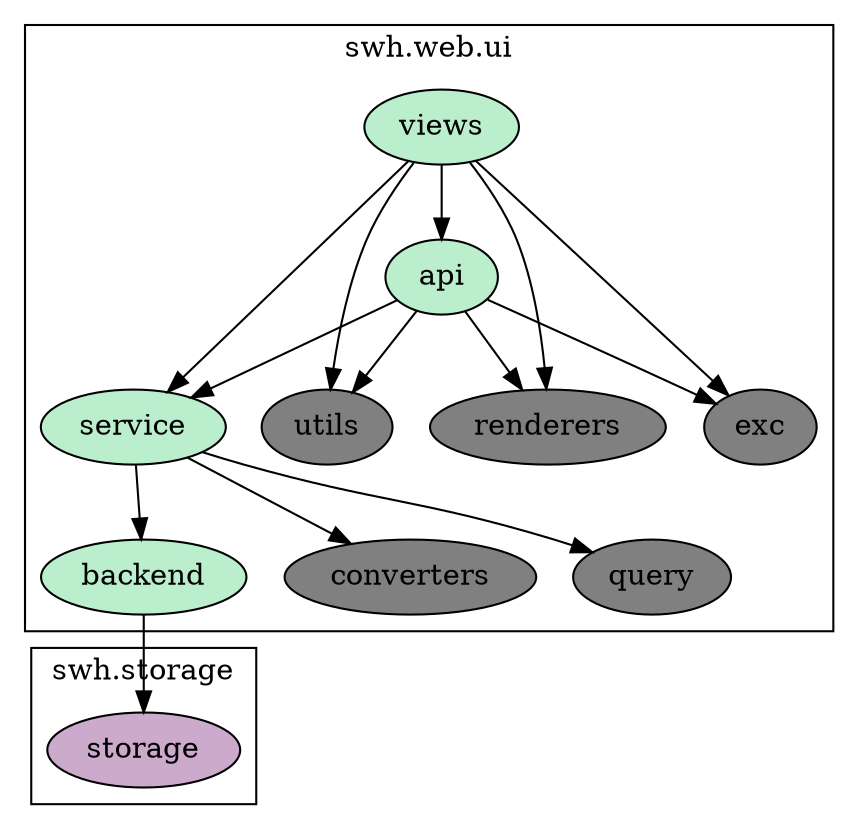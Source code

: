 digraph {
        # main modules
        "backend"[style=filled,fillcolor="#BBEECC"];
        "service"[style=filled,fillcolor="#BBEECC"];
        "api"[style=filled,fillcolor="#BBEECC"];
        "views"[style=filled,fillcolor="#BBEECC"];

        # utilities
        "utils"[style=filled,fillcolor="#808080"];
        "converters"[style=filled,fillcolor="#808080"];
        "renderers"[style=filled,fillcolor="#808080"];
        "query"[style=filled,fillcolor="#808080"];
        "exc"[style=filled,fillcolor="#808080"];

        "storage"[style=filled,fillcolor="#CCAACC"];

        subgraph cluster_swh_web_ui {
                label = "swh.web.ui";

                "views" -> "renderers";
                "views" -> "exc";
                "views" -> "api";
                "views" -> "service";
                "views" -> "utils";
                "api" -> "renderers";
                "api" -> "exc";
                "api" -> "service";
                "api" -> "utils";
                "service" -> "query";
                "service" -> "converters";
                "service" -> "backend";
        }


        subgraph cluster_swh_storage {
                label = "swh.storage";

                "storage";
                "backend" -> "storage";
        }
}
